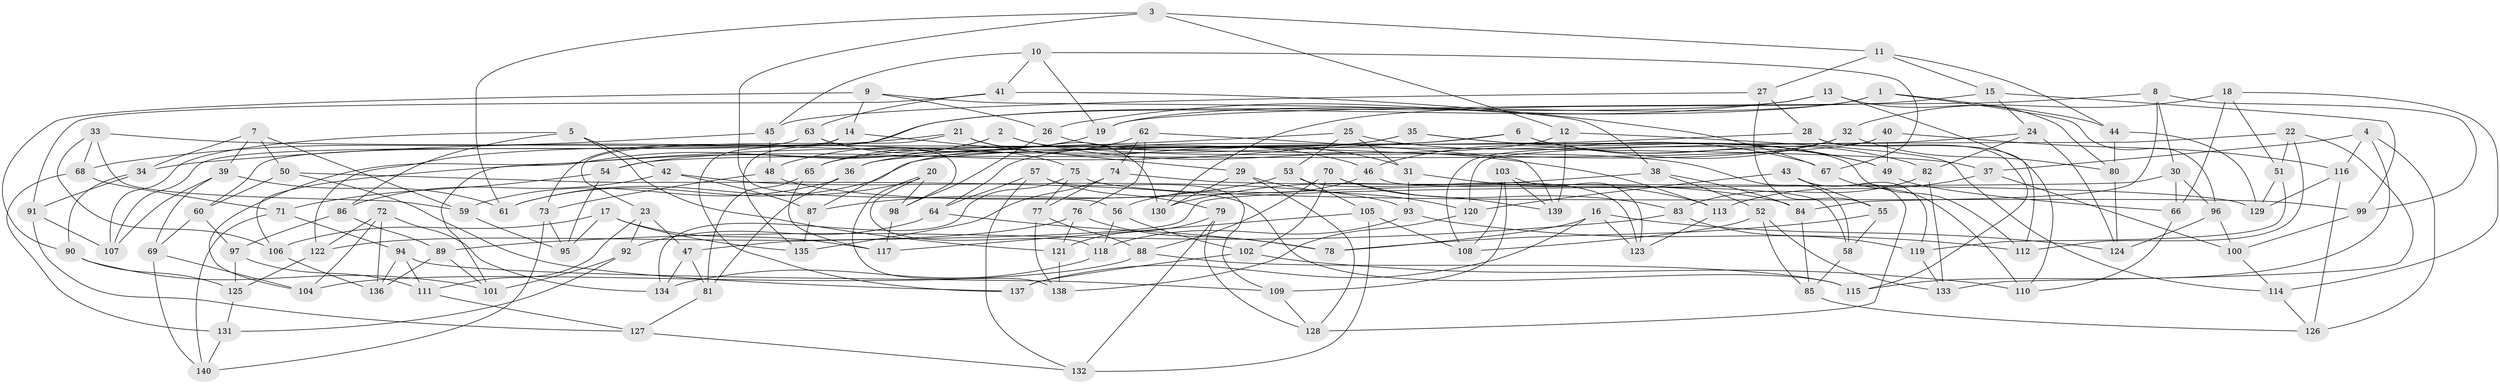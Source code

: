 // coarse degree distribution, {4: 0.5656565656565656, 6: 0.31313131313131315, 3: 0.030303030303030304, 5: 0.09090909090909091}
// Generated by graph-tools (version 1.1) at 2025/38/03/04/25 23:38:19]
// undirected, 140 vertices, 280 edges
graph export_dot {
  node [color=gray90,style=filled];
  1;
  2;
  3;
  4;
  5;
  6;
  7;
  8;
  9;
  10;
  11;
  12;
  13;
  14;
  15;
  16;
  17;
  18;
  19;
  20;
  21;
  22;
  23;
  24;
  25;
  26;
  27;
  28;
  29;
  30;
  31;
  32;
  33;
  34;
  35;
  36;
  37;
  38;
  39;
  40;
  41;
  42;
  43;
  44;
  45;
  46;
  47;
  48;
  49;
  50;
  51;
  52;
  53;
  54;
  55;
  56;
  57;
  58;
  59;
  60;
  61;
  62;
  63;
  64;
  65;
  66;
  67;
  68;
  69;
  70;
  71;
  72;
  73;
  74;
  75;
  76;
  77;
  78;
  79;
  80;
  81;
  82;
  83;
  84;
  85;
  86;
  87;
  88;
  89;
  90;
  91;
  92;
  93;
  94;
  95;
  96;
  97;
  98;
  99;
  100;
  101;
  102;
  103;
  104;
  105;
  106;
  107;
  108;
  109;
  110;
  111;
  112;
  113;
  114;
  115;
  116;
  117;
  118;
  119;
  120;
  121;
  122;
  123;
  124;
  125;
  126;
  127;
  128;
  129;
  130;
  131;
  132;
  133;
  134;
  135;
  136;
  137;
  138;
  139;
  140;
  1 -- 44;
  1 -- 73;
  1 -- 96;
  1 -- 19;
  2 -- 58;
  2 -- 113;
  2 -- 54;
  2 -- 101;
  3 -- 56;
  3 -- 61;
  3 -- 12;
  3 -- 11;
  4 -- 116;
  4 -- 115;
  4 -- 126;
  4 -- 37;
  5 -- 86;
  5 -- 121;
  5 -- 107;
  5 -- 42;
  6 -- 49;
  6 -- 34;
  6 -- 64;
  6 -- 82;
  7 -- 50;
  7 -- 34;
  7 -- 59;
  7 -- 39;
  8 -- 30;
  8 -- 99;
  8 -- 84;
  8 -- 19;
  9 -- 14;
  9 -- 26;
  9 -- 38;
  9 -- 90;
  10 -- 41;
  10 -- 45;
  10 -- 19;
  10 -- 67;
  11 -- 27;
  11 -- 15;
  11 -- 44;
  12 -- 36;
  12 -- 139;
  12 -- 114;
  13 -- 135;
  13 -- 26;
  13 -- 112;
  13 -- 80;
  14 -- 137;
  14 -- 29;
  14 -- 60;
  15 -- 24;
  15 -- 130;
  15 -- 99;
  16 -- 124;
  16 -- 123;
  16 -- 137;
  16 -- 78;
  17 -- 135;
  17 -- 106;
  17 -- 117;
  17 -- 95;
  18 -- 66;
  18 -- 114;
  18 -- 32;
  18 -- 51;
  19 -- 48;
  20 -- 118;
  20 -- 61;
  20 -- 98;
  20 -- 138;
  21 -- 23;
  21 -- 46;
  21 -- 130;
  21 -- 122;
  22 -- 120;
  22 -- 51;
  22 -- 133;
  22 -- 112;
  23 -- 47;
  23 -- 92;
  23 -- 111;
  24 -- 61;
  24 -- 124;
  24 -- 82;
  25 -- 53;
  25 -- 67;
  25 -- 106;
  25 -- 31;
  26 -- 98;
  26 -- 31;
  27 -- 55;
  27 -- 28;
  27 -- 45;
  28 -- 36;
  28 -- 110;
  28 -- 115;
  29 -- 120;
  29 -- 130;
  29 -- 128;
  30 -- 96;
  30 -- 66;
  30 -- 47;
  31 -- 93;
  31 -- 113;
  32 -- 87;
  32 -- 46;
  32 -- 80;
  33 -- 68;
  33 -- 59;
  33 -- 37;
  33 -- 106;
  34 -- 91;
  34 -- 90;
  35 -- 112;
  35 -- 104;
  35 -- 65;
  35 -- 49;
  36 -- 59;
  36 -- 81;
  37 -- 113;
  37 -- 100;
  38 -- 130;
  38 -- 84;
  38 -- 52;
  39 -- 107;
  39 -- 61;
  39 -- 69;
  40 -- 116;
  40 -- 49;
  40 -- 108;
  40 -- 54;
  41 -- 63;
  41 -- 91;
  41 -- 67;
  42 -- 87;
  42 -- 86;
  42 -- 93;
  43 -- 128;
  43 -- 119;
  43 -- 120;
  43 -- 55;
  44 -- 129;
  44 -- 80;
  45 -- 48;
  45 -- 68;
  46 -- 58;
  46 -- 56;
  47 -- 81;
  47 -- 134;
  48 -- 73;
  48 -- 84;
  49 -- 66;
  50 -- 137;
  50 -- 115;
  50 -- 60;
  51 -- 119;
  51 -- 129;
  52 -- 85;
  52 -- 133;
  52 -- 108;
  53 -- 123;
  53 -- 105;
  53 -- 87;
  54 -- 95;
  54 -- 71;
  55 -- 78;
  55 -- 58;
  56 -- 118;
  56 -- 102;
  57 -- 109;
  57 -- 132;
  57 -- 79;
  57 -- 64;
  58 -- 85;
  59 -- 95;
  60 -- 69;
  60 -- 97;
  62 -- 74;
  62 -- 65;
  62 -- 139;
  62 -- 76;
  63 -- 107;
  63 -- 75;
  63 -- 98;
  64 -- 92;
  64 -- 78;
  65 -- 81;
  65 -- 117;
  66 -- 110;
  67 -- 110;
  68 -- 131;
  68 -- 71;
  69 -- 104;
  69 -- 140;
  70 -- 88;
  70 -- 83;
  70 -- 102;
  70 -- 139;
  71 -- 94;
  71 -- 140;
  72 -- 136;
  72 -- 122;
  72 -- 134;
  72 -- 104;
  73 -- 95;
  73 -- 140;
  74 -- 77;
  74 -- 135;
  74 -- 129;
  75 -- 134;
  75 -- 99;
  75 -- 77;
  76 -- 122;
  76 -- 121;
  76 -- 78;
  77 -- 138;
  77 -- 88;
  79 -- 121;
  79 -- 132;
  79 -- 128;
  80 -- 124;
  81 -- 127;
  82 -- 83;
  82 -- 133;
  83 -- 89;
  83 -- 119;
  84 -- 85;
  85 -- 126;
  86 -- 89;
  86 -- 97;
  87 -- 135;
  88 -- 104;
  88 -- 115;
  89 -- 136;
  89 -- 101;
  90 -- 101;
  90 -- 125;
  91 -- 107;
  91 -- 127;
  92 -- 131;
  92 -- 101;
  93 -- 112;
  93 -- 118;
  94 -- 109;
  94 -- 111;
  94 -- 136;
  96 -- 100;
  96 -- 124;
  97 -- 125;
  97 -- 111;
  98 -- 117;
  99 -- 100;
  100 -- 114;
  102 -- 137;
  102 -- 110;
  103 -- 139;
  103 -- 123;
  103 -- 109;
  103 -- 108;
  105 -- 117;
  105 -- 108;
  105 -- 132;
  106 -- 136;
  109 -- 128;
  111 -- 127;
  113 -- 123;
  114 -- 126;
  116 -- 126;
  116 -- 129;
  118 -- 134;
  119 -- 133;
  120 -- 138;
  121 -- 138;
  122 -- 125;
  125 -- 131;
  127 -- 132;
  131 -- 140;
}
